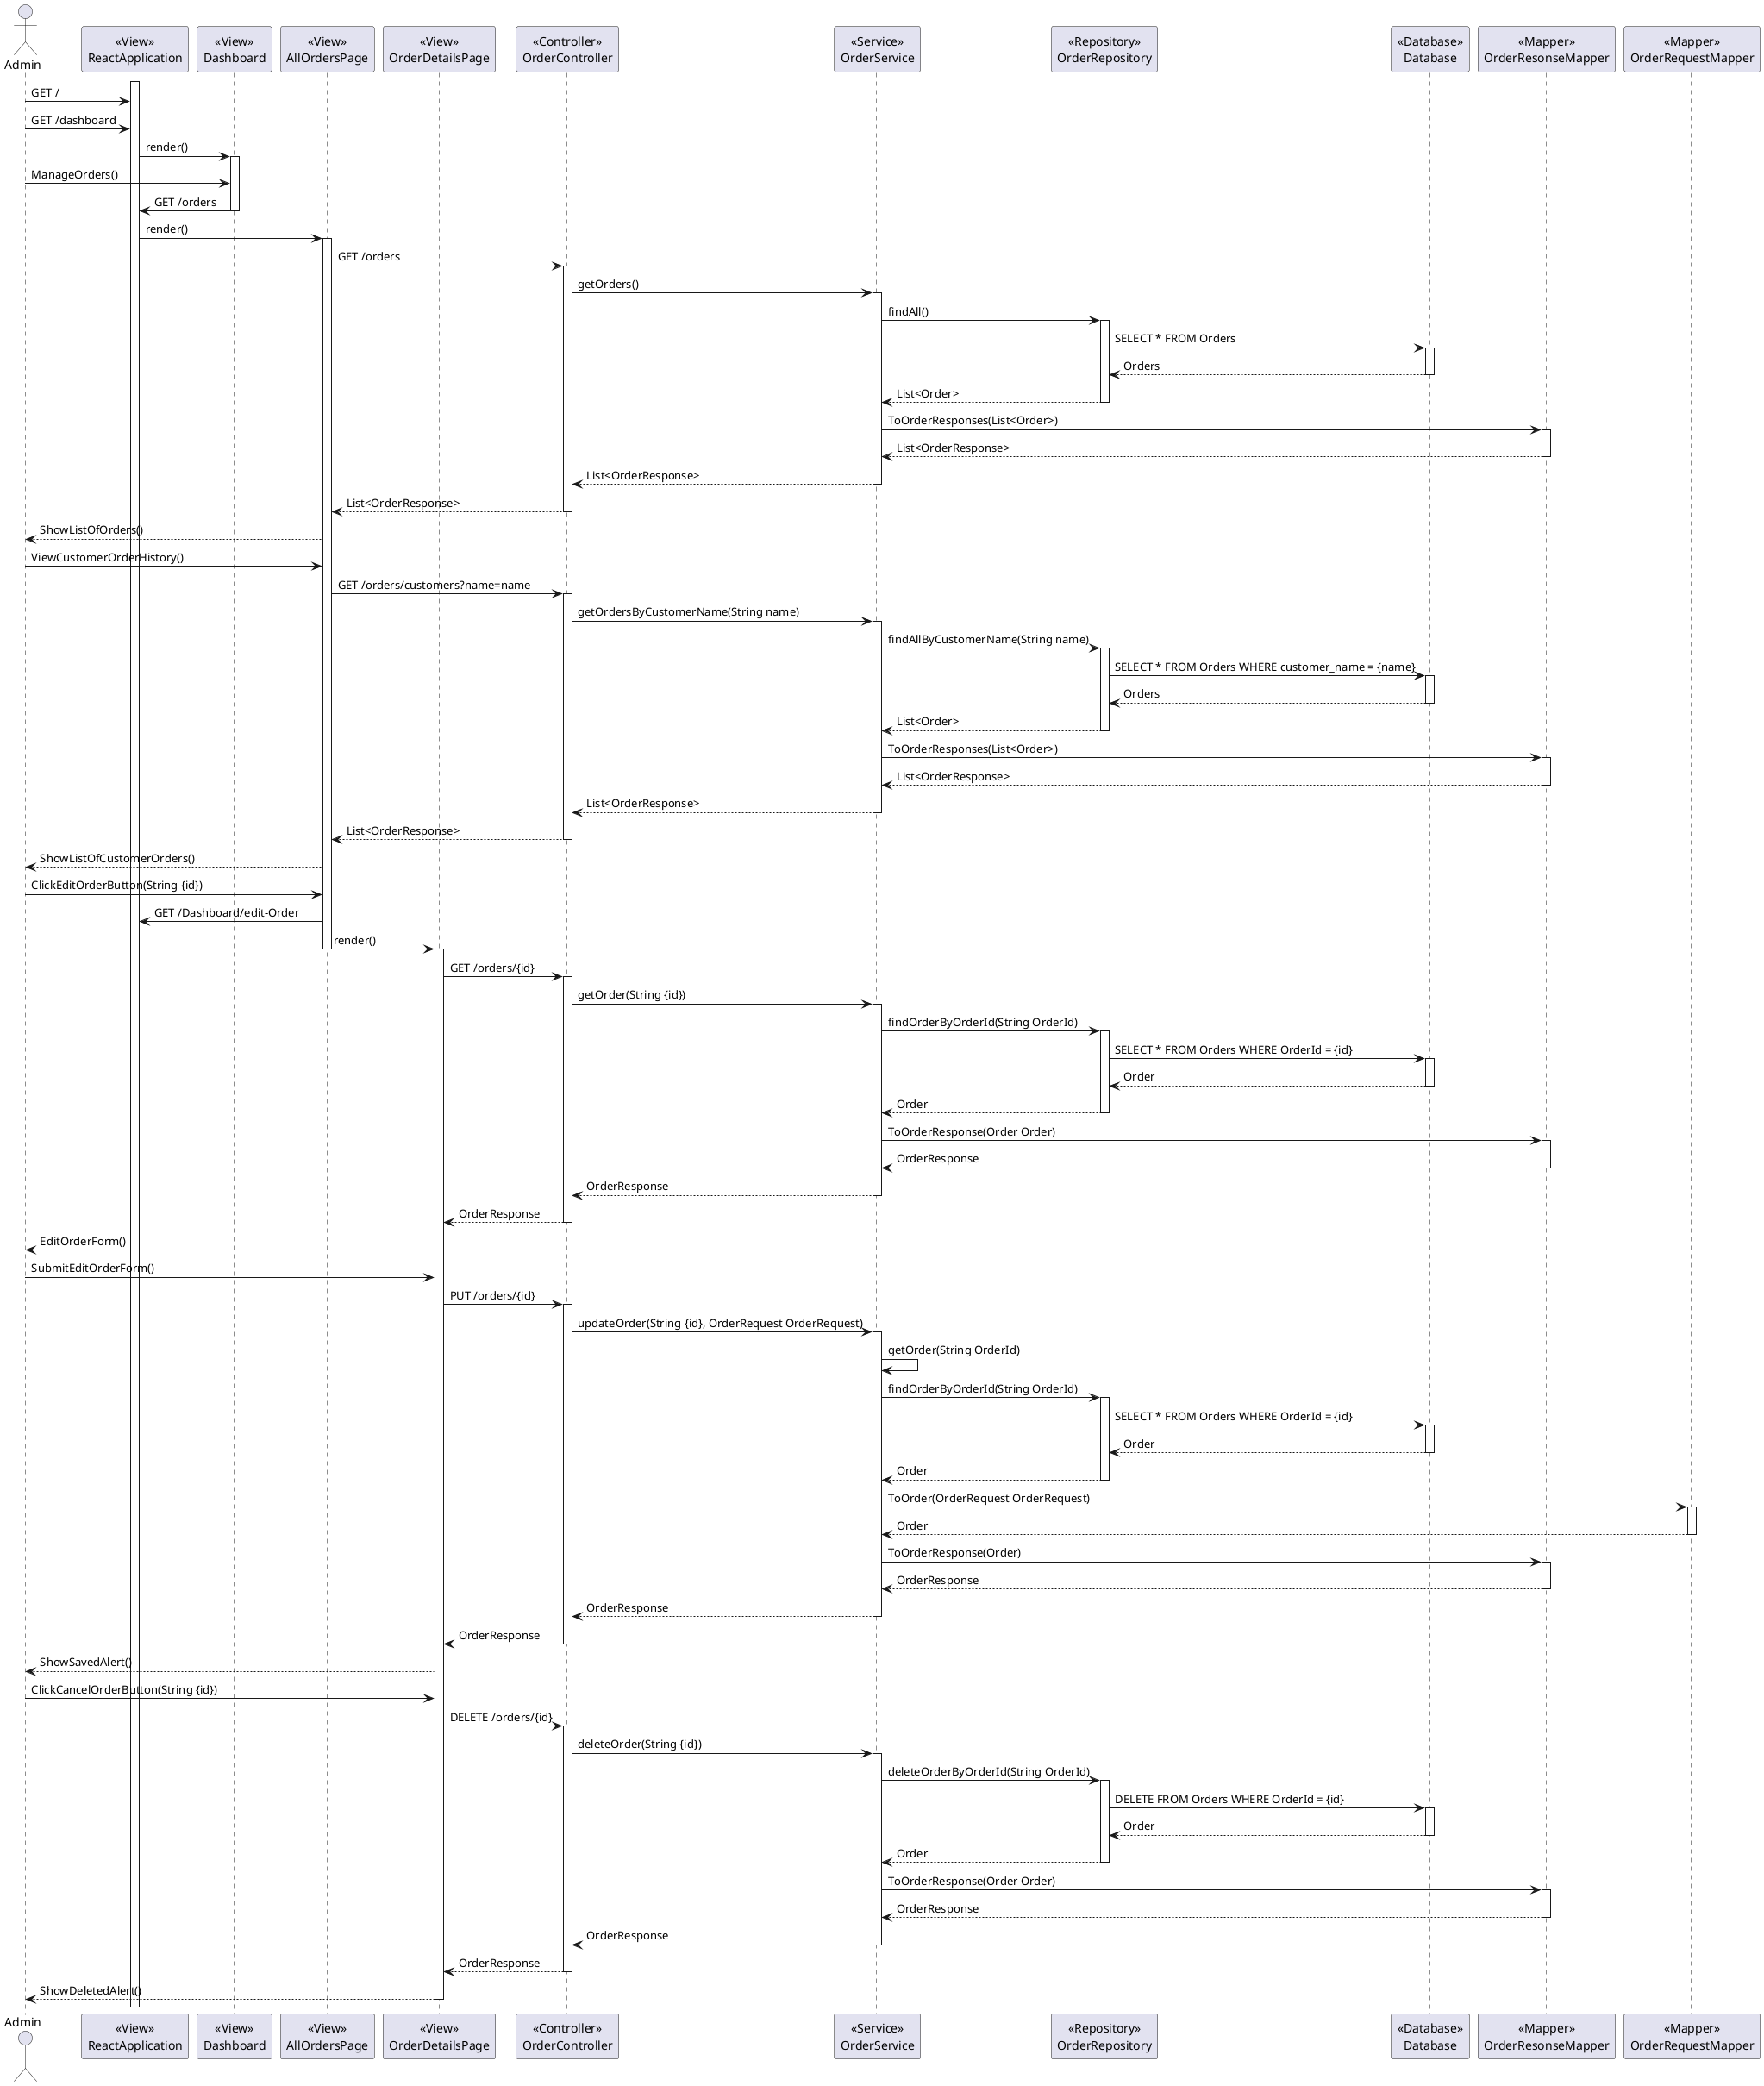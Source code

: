 @startuml

actor Admin

participant ReactApplication as "<<View>>\nReactApplication"

activate ReactApplication

Admin -> ReactApplication : GET /

participant Dashboard as "<<View>>\nDashboard"

participant AllOrdersPage as "<<View>>\nAllOrdersPage"

participant OrderDetailsPage as "<<View>>\nOrderDetailsPage"

participant OrderController as "<<Controller>>\nOrderController"

participant OrderService as "<<Service>>\nOrderService"

participant OrderRepository as "<<Repository>>\nOrderRepository"

participant Database as "<<Database>>\nDatabase"

participant OrderResonseMapper as "<<Mapper>>\nOrderResonseMapper"

participant OrderRequestMapper as "<<Mapper>>\nOrderRequestMapper"

Admin -> ReactApplication : GET /dashboard

ReactApplication -> Dashboard : render()
activate Dashboard
Admin -> Dashboard : ManageOrders()



Dashboard -> ReactApplication : GET /orders

deactivate Dashboard

ReactApplication -> AllOrdersPage : render()
activate AllOrdersPage

AllOrdersPage -> OrderController : GET /orders
activate OrderController


OrderController -> OrderService : getOrders()
activate OrderService


OrderService -> OrderRepository : findAll()
activate OrderRepository


OrderRepository -> Database : SELECT * FROM Orders
activate Database

Database --> OrderRepository : Orders

deactivate Database

OrderRepository --> OrderService : List<Order>

deactivate OrderRepository


OrderService -> OrderResonseMapper : ToOrderResponses(List<Order>)
activate OrderResonseMapper

OrderResonseMapper --> OrderService : List<OrderResponse>

deactivate OrderResonseMapper

OrderService --> OrderController : List<OrderResponse>

deactivate OrderService

OrderController --> AllOrdersPage : List<OrderResponse>

deactivate OrderController

AllOrdersPage --> Admin : ShowListOfOrders()

Admin -> AllOrdersPage : ViewCustomerOrderHistory()
AllOrdersPage -> OrderController : GET /orders/customers?name=name
activate OrderController

OrderController -> OrderService : getOrdersByCustomerName(String name)
activate OrderService

OrderService -> OrderRepository : findAllByCustomerName(String name)
activate OrderRepository

OrderRepository -> Database : SELECT * FROM Orders WHERE customer_name = {name}
activate Database

Database --> OrderRepository : Orders

deactivate Database

OrderRepository --> OrderService : List<Order>

deactivate OrderRepository

OrderService -> OrderResonseMapper : ToOrderResponses(List<Order>)
activate OrderResonseMapper

OrderResonseMapper --> OrderService : List<OrderResponse>

deactivate OrderResonseMapper

OrderService --> OrderController : List<OrderResponse>

deactivate OrderService

OrderController --> AllOrdersPage : List<OrderResponse>

deactivate OrderController

AllOrdersPage --> Admin : ShowListOfCustomerOrders()


Admin -> AllOrdersPage : ClickEditOrderButton(String {id})



    AllOrdersPage -> ReactApplication : GET /Dashboard/edit-Order

    AllOrdersPage -> OrderDetailsPage : render()

    deactivate AllOrdersPage

    activate OrderDetailsPage



    OrderDetailsPage -> OrderController : GET /orders/{id}
    activate OrderController


    OrderController -> OrderService : getOrder(String {id})
    activate OrderService


    OrderService -> OrderRepository : findOrderByOrderId(String OrderId)
    activate OrderRepository


    OrderRepository -> Database : SELECT * FROM Orders WHERE OrderId = {id}
    activate Database

    Database --> OrderRepository : Order

    deactivate Database

    OrderRepository --> OrderService : Order

    deactivate OrderRepository


    OrderService -> OrderResonseMapper : ToOrderResponse(Order Order)
    activate OrderResonseMapper

    OrderResonseMapper --> OrderService : OrderResponse

    deactivate OrderResonseMapper

    OrderService --> OrderController : OrderResponse

    deactivate OrderService

    OrderController --> OrderDetailsPage : OrderResponse

    deactivate OrderController



    OrderDetailsPage --> Admin : EditOrderForm()

    Admin -> OrderDetailsPage : SubmitEditOrderForm()

    OrderDetailsPage -> OrderController : PUT /orders/{id}

    activate OrderController



    OrderController -> OrderService : updateOrder(String {id}, OrderRequest OrderRequest)
    activate OrderService


    OrderService -> OrderService : getOrder(String OrderId)

    OrderService -> OrderRepository : findOrderByOrderId(String OrderId)
    activate OrderRepository


    OrderRepository -> Database : SELECT * FROM Orders WHERE OrderId = {id}
    activate Database

    Database --> OrderRepository : Order

    deactivate Database

    OrderRepository --> OrderService : Order

    deactivate OrderRepository


    OrderService -> OrderRequestMapper : ToOrder(OrderRequest OrderRequest)
    activate OrderRequestMapper


    OrderRequestMapper --> OrderService : Order

    deactivate OrderRequestMapper



    OrderService -> OrderResonseMapper : ToOrderResponse(Order)
    activate OrderResonseMapper

    OrderResonseMapper --> OrderService : OrderResponse

    deactivate OrderResonseMapper

    OrderService --> OrderController : OrderResponse

    deactivate OrderService

    OrderController --> OrderDetailsPage : OrderResponse

    deactivate OrderController

    OrderDetailsPage --> Admin : ShowSavedAlert()

    Admin -> OrderDetailsPage : ClickCancelOrderButton(String {id})

    OrderDetailsPage -> OrderController : DELETE /orders/{id}

    activate OrderController

    OrderController -> OrderService : deleteOrder(String {id})

    activate OrderService

    OrderService -> OrderRepository : deleteOrderByOrderId(String OrderId)

    activate OrderRepository

    OrderRepository -> Database : DELETE FROM Orders WHERE OrderId = {id}

    activate Database

    Database --> OrderRepository : Order

    deactivate Database

    OrderRepository --> OrderService : Order

    deactivate OrderRepository


    OrderService -> OrderResonseMapper : ToOrderResponse(Order Order)

    activate OrderResonseMapper

    OrderResonseMapper --> OrderService : OrderResponse

    deactivate OrderResonseMapper

    OrderService --> OrderController : OrderResponse

    deactivate OrderService


    OrderController --> OrderDetailsPage : OrderResponse

    deactivate OrderController

    OrderDetailsPage --> Admin : ShowDeletedAlert()

    deactivate OrderDetailsPage
@endpuml
